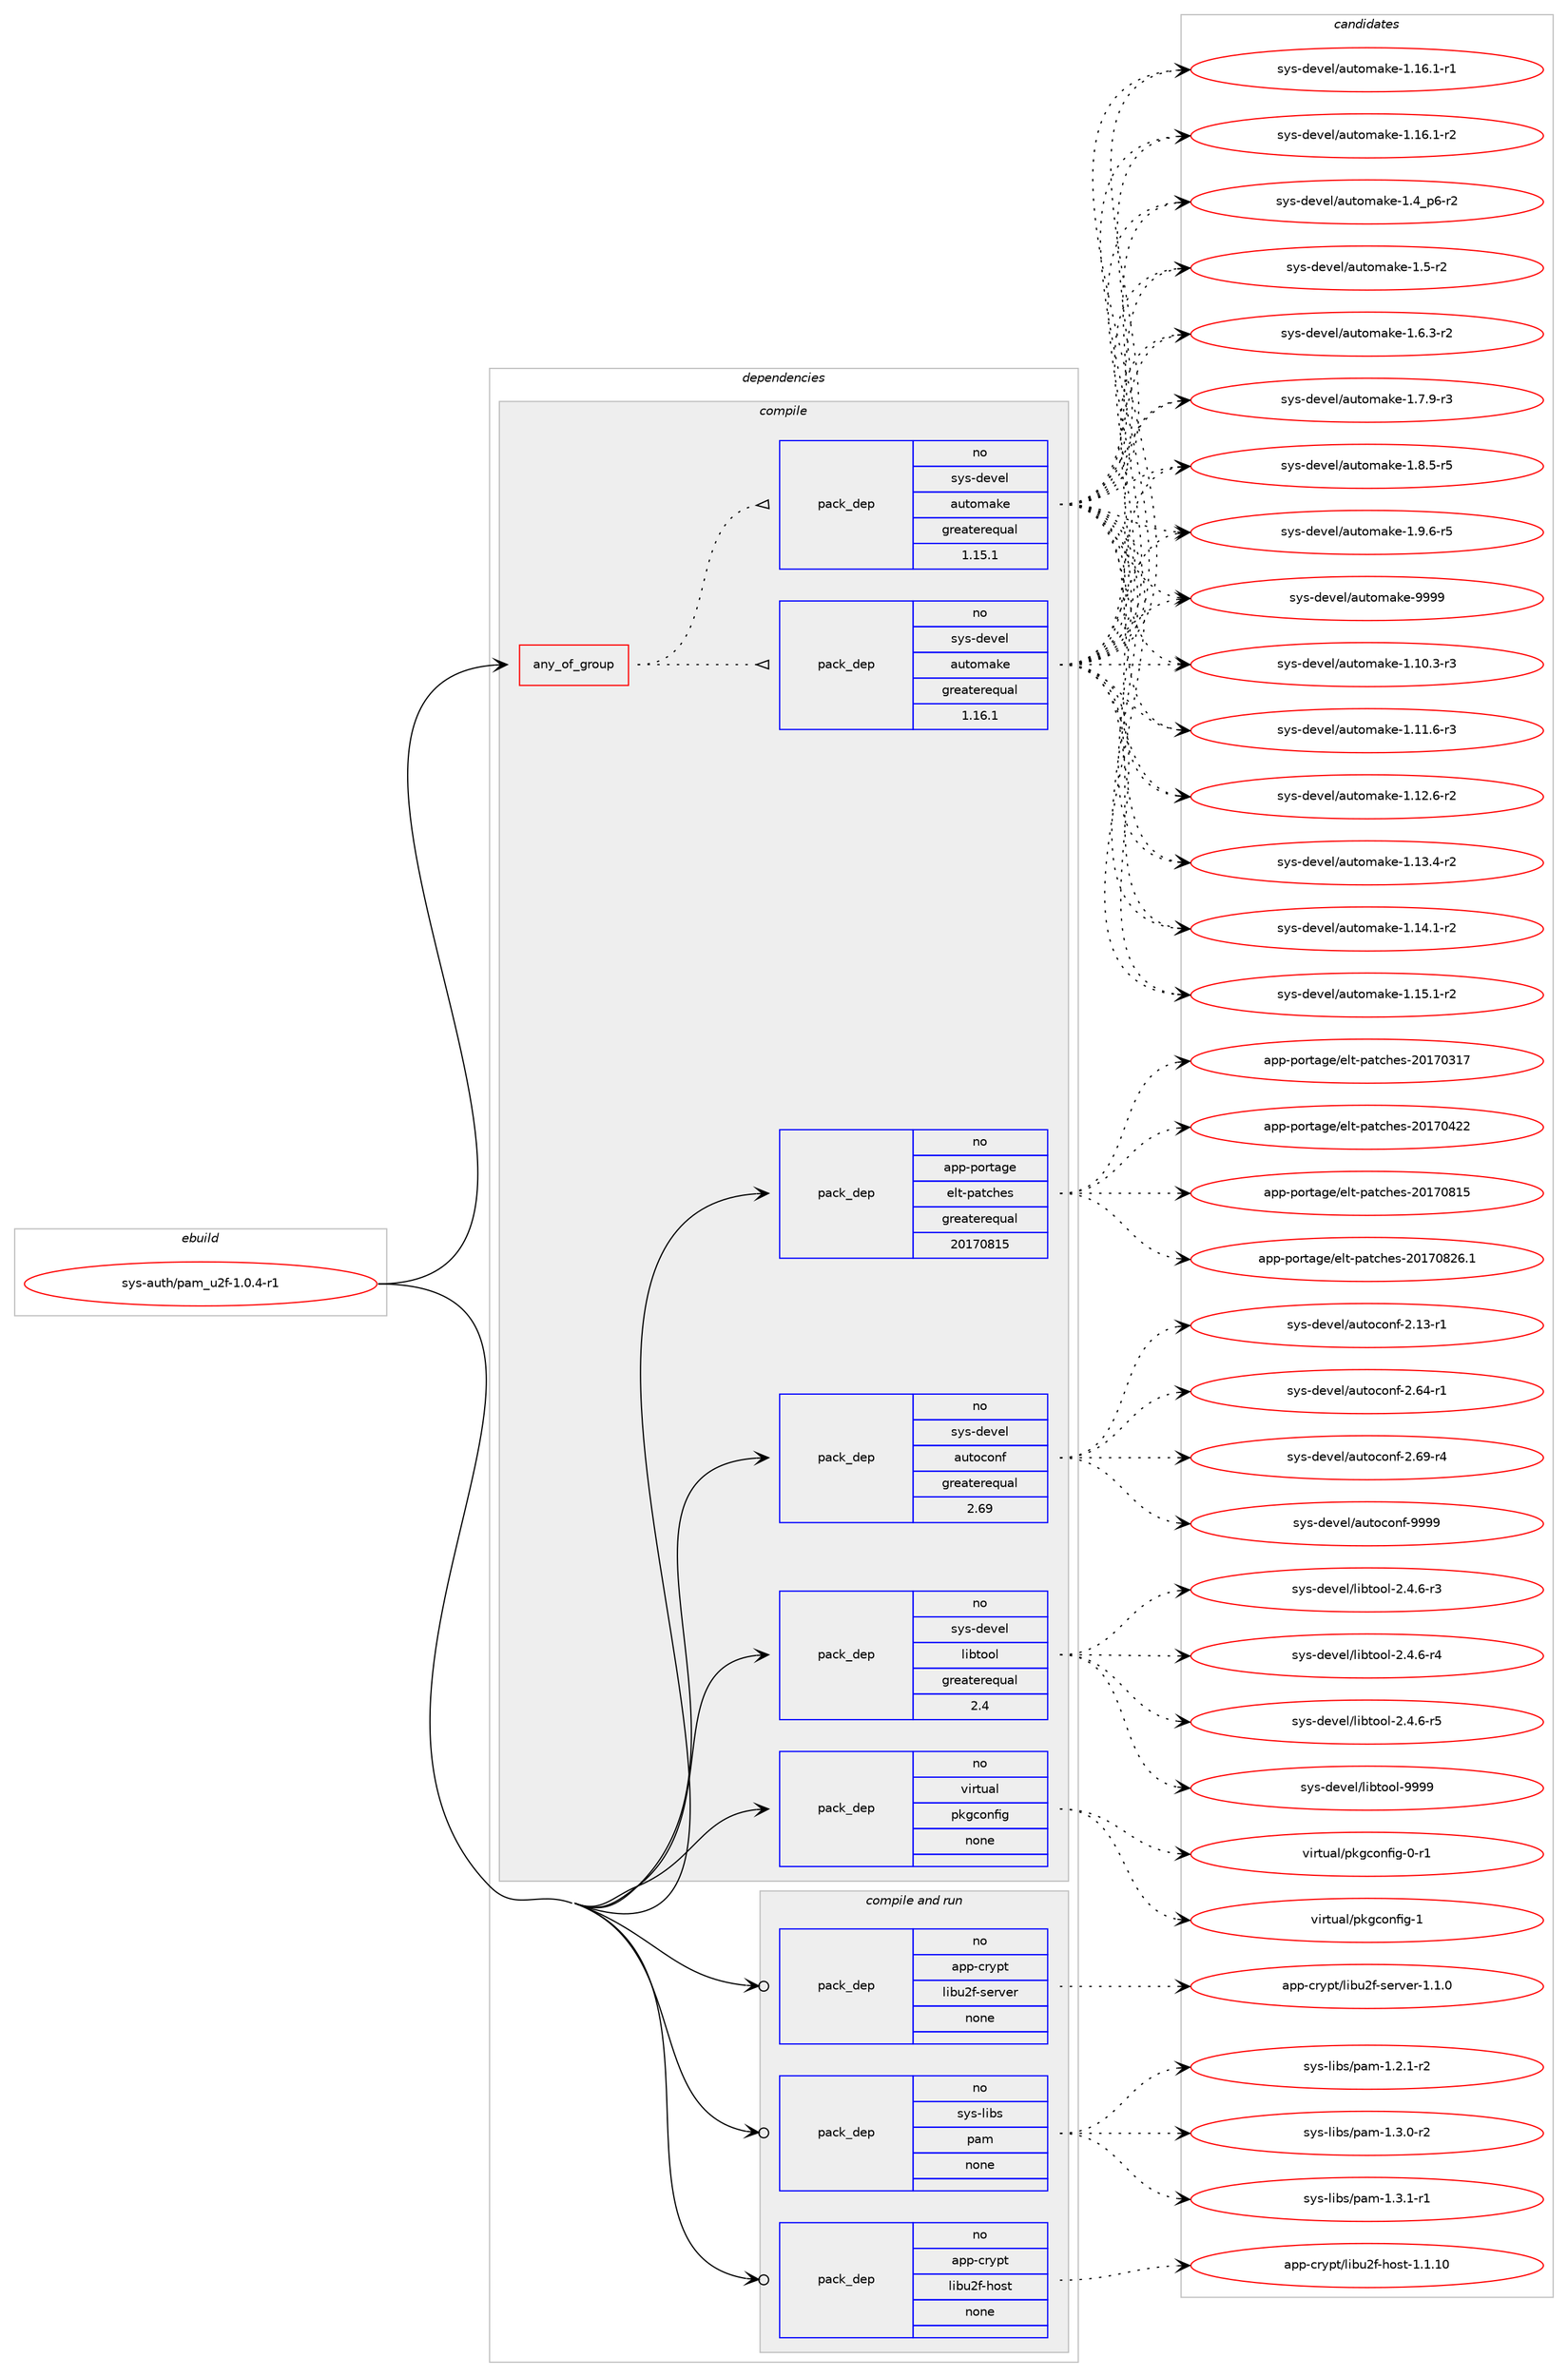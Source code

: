 digraph prolog {

# *************
# Graph options
# *************

newrank=true;
concentrate=true;
compound=true;
graph [rankdir=LR,fontname=Helvetica,fontsize=10,ranksep=1.5];#, ranksep=2.5, nodesep=0.2];
edge  [arrowhead=vee];
node  [fontname=Helvetica,fontsize=10];

# **********
# The ebuild
# **********

subgraph cluster_leftcol {
color=gray;
rank=same;
label=<<i>ebuild</i>>;
id [label="sys-auth/pam_u2f-1.0.4-r1", color=red, width=4, href="../sys-auth/pam_u2f-1.0.4-r1.svg"];
}

# ****************
# The dependencies
# ****************

subgraph cluster_midcol {
color=gray;
label=<<i>dependencies</i>>;
subgraph cluster_compile {
fillcolor="#eeeeee";
style=filled;
label=<<i>compile</i>>;
subgraph any14904 {
dependency880312 [label=<<TABLE BORDER="0" CELLBORDER="1" CELLSPACING="0" CELLPADDING="4"><TR><TD CELLPADDING="10">any_of_group</TD></TR></TABLE>>, shape=none, color=red];subgraph pack652832 {
dependency880313 [label=<<TABLE BORDER="0" CELLBORDER="1" CELLSPACING="0" CELLPADDING="4" WIDTH="220"><TR><TD ROWSPAN="6" CELLPADDING="30">pack_dep</TD></TR><TR><TD WIDTH="110">no</TD></TR><TR><TD>sys-devel</TD></TR><TR><TD>automake</TD></TR><TR><TD>greaterequal</TD></TR><TR><TD>1.16.1</TD></TR></TABLE>>, shape=none, color=blue];
}
dependency880312:e -> dependency880313:w [weight=20,style="dotted",arrowhead="oinv"];
subgraph pack652833 {
dependency880314 [label=<<TABLE BORDER="0" CELLBORDER="1" CELLSPACING="0" CELLPADDING="4" WIDTH="220"><TR><TD ROWSPAN="6" CELLPADDING="30">pack_dep</TD></TR><TR><TD WIDTH="110">no</TD></TR><TR><TD>sys-devel</TD></TR><TR><TD>automake</TD></TR><TR><TD>greaterequal</TD></TR><TR><TD>1.15.1</TD></TR></TABLE>>, shape=none, color=blue];
}
dependency880312:e -> dependency880314:w [weight=20,style="dotted",arrowhead="oinv"];
}
id:e -> dependency880312:w [weight=20,style="solid",arrowhead="vee"];
subgraph pack652834 {
dependency880315 [label=<<TABLE BORDER="0" CELLBORDER="1" CELLSPACING="0" CELLPADDING="4" WIDTH="220"><TR><TD ROWSPAN="6" CELLPADDING="30">pack_dep</TD></TR><TR><TD WIDTH="110">no</TD></TR><TR><TD>app-portage</TD></TR><TR><TD>elt-patches</TD></TR><TR><TD>greaterequal</TD></TR><TR><TD>20170815</TD></TR></TABLE>>, shape=none, color=blue];
}
id:e -> dependency880315:w [weight=20,style="solid",arrowhead="vee"];
subgraph pack652835 {
dependency880316 [label=<<TABLE BORDER="0" CELLBORDER="1" CELLSPACING="0" CELLPADDING="4" WIDTH="220"><TR><TD ROWSPAN="6" CELLPADDING="30">pack_dep</TD></TR><TR><TD WIDTH="110">no</TD></TR><TR><TD>sys-devel</TD></TR><TR><TD>autoconf</TD></TR><TR><TD>greaterequal</TD></TR><TR><TD>2.69</TD></TR></TABLE>>, shape=none, color=blue];
}
id:e -> dependency880316:w [weight=20,style="solid",arrowhead="vee"];
subgraph pack652836 {
dependency880317 [label=<<TABLE BORDER="0" CELLBORDER="1" CELLSPACING="0" CELLPADDING="4" WIDTH="220"><TR><TD ROWSPAN="6" CELLPADDING="30">pack_dep</TD></TR><TR><TD WIDTH="110">no</TD></TR><TR><TD>sys-devel</TD></TR><TR><TD>libtool</TD></TR><TR><TD>greaterequal</TD></TR><TR><TD>2.4</TD></TR></TABLE>>, shape=none, color=blue];
}
id:e -> dependency880317:w [weight=20,style="solid",arrowhead="vee"];
subgraph pack652837 {
dependency880318 [label=<<TABLE BORDER="0" CELLBORDER="1" CELLSPACING="0" CELLPADDING="4" WIDTH="220"><TR><TD ROWSPAN="6" CELLPADDING="30">pack_dep</TD></TR><TR><TD WIDTH="110">no</TD></TR><TR><TD>virtual</TD></TR><TR><TD>pkgconfig</TD></TR><TR><TD>none</TD></TR><TR><TD></TD></TR></TABLE>>, shape=none, color=blue];
}
id:e -> dependency880318:w [weight=20,style="solid",arrowhead="vee"];
}
subgraph cluster_compileandrun {
fillcolor="#eeeeee";
style=filled;
label=<<i>compile and run</i>>;
subgraph pack652838 {
dependency880319 [label=<<TABLE BORDER="0" CELLBORDER="1" CELLSPACING="0" CELLPADDING="4" WIDTH="220"><TR><TD ROWSPAN="6" CELLPADDING="30">pack_dep</TD></TR><TR><TD WIDTH="110">no</TD></TR><TR><TD>app-crypt</TD></TR><TR><TD>libu2f-host</TD></TR><TR><TD>none</TD></TR><TR><TD></TD></TR></TABLE>>, shape=none, color=blue];
}
id:e -> dependency880319:w [weight=20,style="solid",arrowhead="odotvee"];
subgraph pack652839 {
dependency880320 [label=<<TABLE BORDER="0" CELLBORDER="1" CELLSPACING="0" CELLPADDING="4" WIDTH="220"><TR><TD ROWSPAN="6" CELLPADDING="30">pack_dep</TD></TR><TR><TD WIDTH="110">no</TD></TR><TR><TD>app-crypt</TD></TR><TR><TD>libu2f-server</TD></TR><TR><TD>none</TD></TR><TR><TD></TD></TR></TABLE>>, shape=none, color=blue];
}
id:e -> dependency880320:w [weight=20,style="solid",arrowhead="odotvee"];
subgraph pack652840 {
dependency880321 [label=<<TABLE BORDER="0" CELLBORDER="1" CELLSPACING="0" CELLPADDING="4" WIDTH="220"><TR><TD ROWSPAN="6" CELLPADDING="30">pack_dep</TD></TR><TR><TD WIDTH="110">no</TD></TR><TR><TD>sys-libs</TD></TR><TR><TD>pam</TD></TR><TR><TD>none</TD></TR><TR><TD></TD></TR></TABLE>>, shape=none, color=blue];
}
id:e -> dependency880321:w [weight=20,style="solid",arrowhead="odotvee"];
}
subgraph cluster_run {
fillcolor="#eeeeee";
style=filled;
label=<<i>run</i>>;
}
}

# **************
# The candidates
# **************

subgraph cluster_choices {
rank=same;
color=gray;
label=<<i>candidates</i>>;

subgraph choice652832 {
color=black;
nodesep=1;
choice11512111545100101118101108479711711611110997107101454946494846514511451 [label="sys-devel/automake-1.10.3-r3", color=red, width=4,href="../sys-devel/automake-1.10.3-r3.svg"];
choice11512111545100101118101108479711711611110997107101454946494946544511451 [label="sys-devel/automake-1.11.6-r3", color=red, width=4,href="../sys-devel/automake-1.11.6-r3.svg"];
choice11512111545100101118101108479711711611110997107101454946495046544511450 [label="sys-devel/automake-1.12.6-r2", color=red, width=4,href="../sys-devel/automake-1.12.6-r2.svg"];
choice11512111545100101118101108479711711611110997107101454946495146524511450 [label="sys-devel/automake-1.13.4-r2", color=red, width=4,href="../sys-devel/automake-1.13.4-r2.svg"];
choice11512111545100101118101108479711711611110997107101454946495246494511450 [label="sys-devel/automake-1.14.1-r2", color=red, width=4,href="../sys-devel/automake-1.14.1-r2.svg"];
choice11512111545100101118101108479711711611110997107101454946495346494511450 [label="sys-devel/automake-1.15.1-r2", color=red, width=4,href="../sys-devel/automake-1.15.1-r2.svg"];
choice11512111545100101118101108479711711611110997107101454946495446494511449 [label="sys-devel/automake-1.16.1-r1", color=red, width=4,href="../sys-devel/automake-1.16.1-r1.svg"];
choice11512111545100101118101108479711711611110997107101454946495446494511450 [label="sys-devel/automake-1.16.1-r2", color=red, width=4,href="../sys-devel/automake-1.16.1-r2.svg"];
choice115121115451001011181011084797117116111109971071014549465295112544511450 [label="sys-devel/automake-1.4_p6-r2", color=red, width=4,href="../sys-devel/automake-1.4_p6-r2.svg"];
choice11512111545100101118101108479711711611110997107101454946534511450 [label="sys-devel/automake-1.5-r2", color=red, width=4,href="../sys-devel/automake-1.5-r2.svg"];
choice115121115451001011181011084797117116111109971071014549465446514511450 [label="sys-devel/automake-1.6.3-r2", color=red, width=4,href="../sys-devel/automake-1.6.3-r2.svg"];
choice115121115451001011181011084797117116111109971071014549465546574511451 [label="sys-devel/automake-1.7.9-r3", color=red, width=4,href="../sys-devel/automake-1.7.9-r3.svg"];
choice115121115451001011181011084797117116111109971071014549465646534511453 [label="sys-devel/automake-1.8.5-r5", color=red, width=4,href="../sys-devel/automake-1.8.5-r5.svg"];
choice115121115451001011181011084797117116111109971071014549465746544511453 [label="sys-devel/automake-1.9.6-r5", color=red, width=4,href="../sys-devel/automake-1.9.6-r5.svg"];
choice115121115451001011181011084797117116111109971071014557575757 [label="sys-devel/automake-9999", color=red, width=4,href="../sys-devel/automake-9999.svg"];
dependency880313:e -> choice11512111545100101118101108479711711611110997107101454946494846514511451:w [style=dotted,weight="100"];
dependency880313:e -> choice11512111545100101118101108479711711611110997107101454946494946544511451:w [style=dotted,weight="100"];
dependency880313:e -> choice11512111545100101118101108479711711611110997107101454946495046544511450:w [style=dotted,weight="100"];
dependency880313:e -> choice11512111545100101118101108479711711611110997107101454946495146524511450:w [style=dotted,weight="100"];
dependency880313:e -> choice11512111545100101118101108479711711611110997107101454946495246494511450:w [style=dotted,weight="100"];
dependency880313:e -> choice11512111545100101118101108479711711611110997107101454946495346494511450:w [style=dotted,weight="100"];
dependency880313:e -> choice11512111545100101118101108479711711611110997107101454946495446494511449:w [style=dotted,weight="100"];
dependency880313:e -> choice11512111545100101118101108479711711611110997107101454946495446494511450:w [style=dotted,weight="100"];
dependency880313:e -> choice115121115451001011181011084797117116111109971071014549465295112544511450:w [style=dotted,weight="100"];
dependency880313:e -> choice11512111545100101118101108479711711611110997107101454946534511450:w [style=dotted,weight="100"];
dependency880313:e -> choice115121115451001011181011084797117116111109971071014549465446514511450:w [style=dotted,weight="100"];
dependency880313:e -> choice115121115451001011181011084797117116111109971071014549465546574511451:w [style=dotted,weight="100"];
dependency880313:e -> choice115121115451001011181011084797117116111109971071014549465646534511453:w [style=dotted,weight="100"];
dependency880313:e -> choice115121115451001011181011084797117116111109971071014549465746544511453:w [style=dotted,weight="100"];
dependency880313:e -> choice115121115451001011181011084797117116111109971071014557575757:w [style=dotted,weight="100"];
}
subgraph choice652833 {
color=black;
nodesep=1;
choice11512111545100101118101108479711711611110997107101454946494846514511451 [label="sys-devel/automake-1.10.3-r3", color=red, width=4,href="../sys-devel/automake-1.10.3-r3.svg"];
choice11512111545100101118101108479711711611110997107101454946494946544511451 [label="sys-devel/automake-1.11.6-r3", color=red, width=4,href="../sys-devel/automake-1.11.6-r3.svg"];
choice11512111545100101118101108479711711611110997107101454946495046544511450 [label="sys-devel/automake-1.12.6-r2", color=red, width=4,href="../sys-devel/automake-1.12.6-r2.svg"];
choice11512111545100101118101108479711711611110997107101454946495146524511450 [label="sys-devel/automake-1.13.4-r2", color=red, width=4,href="../sys-devel/automake-1.13.4-r2.svg"];
choice11512111545100101118101108479711711611110997107101454946495246494511450 [label="sys-devel/automake-1.14.1-r2", color=red, width=4,href="../sys-devel/automake-1.14.1-r2.svg"];
choice11512111545100101118101108479711711611110997107101454946495346494511450 [label="sys-devel/automake-1.15.1-r2", color=red, width=4,href="../sys-devel/automake-1.15.1-r2.svg"];
choice11512111545100101118101108479711711611110997107101454946495446494511449 [label="sys-devel/automake-1.16.1-r1", color=red, width=4,href="../sys-devel/automake-1.16.1-r1.svg"];
choice11512111545100101118101108479711711611110997107101454946495446494511450 [label="sys-devel/automake-1.16.1-r2", color=red, width=4,href="../sys-devel/automake-1.16.1-r2.svg"];
choice115121115451001011181011084797117116111109971071014549465295112544511450 [label="sys-devel/automake-1.4_p6-r2", color=red, width=4,href="../sys-devel/automake-1.4_p6-r2.svg"];
choice11512111545100101118101108479711711611110997107101454946534511450 [label="sys-devel/automake-1.5-r2", color=red, width=4,href="../sys-devel/automake-1.5-r2.svg"];
choice115121115451001011181011084797117116111109971071014549465446514511450 [label="sys-devel/automake-1.6.3-r2", color=red, width=4,href="../sys-devel/automake-1.6.3-r2.svg"];
choice115121115451001011181011084797117116111109971071014549465546574511451 [label="sys-devel/automake-1.7.9-r3", color=red, width=4,href="../sys-devel/automake-1.7.9-r3.svg"];
choice115121115451001011181011084797117116111109971071014549465646534511453 [label="sys-devel/automake-1.8.5-r5", color=red, width=4,href="../sys-devel/automake-1.8.5-r5.svg"];
choice115121115451001011181011084797117116111109971071014549465746544511453 [label="sys-devel/automake-1.9.6-r5", color=red, width=4,href="../sys-devel/automake-1.9.6-r5.svg"];
choice115121115451001011181011084797117116111109971071014557575757 [label="sys-devel/automake-9999", color=red, width=4,href="../sys-devel/automake-9999.svg"];
dependency880314:e -> choice11512111545100101118101108479711711611110997107101454946494846514511451:w [style=dotted,weight="100"];
dependency880314:e -> choice11512111545100101118101108479711711611110997107101454946494946544511451:w [style=dotted,weight="100"];
dependency880314:e -> choice11512111545100101118101108479711711611110997107101454946495046544511450:w [style=dotted,weight="100"];
dependency880314:e -> choice11512111545100101118101108479711711611110997107101454946495146524511450:w [style=dotted,weight="100"];
dependency880314:e -> choice11512111545100101118101108479711711611110997107101454946495246494511450:w [style=dotted,weight="100"];
dependency880314:e -> choice11512111545100101118101108479711711611110997107101454946495346494511450:w [style=dotted,weight="100"];
dependency880314:e -> choice11512111545100101118101108479711711611110997107101454946495446494511449:w [style=dotted,weight="100"];
dependency880314:e -> choice11512111545100101118101108479711711611110997107101454946495446494511450:w [style=dotted,weight="100"];
dependency880314:e -> choice115121115451001011181011084797117116111109971071014549465295112544511450:w [style=dotted,weight="100"];
dependency880314:e -> choice11512111545100101118101108479711711611110997107101454946534511450:w [style=dotted,weight="100"];
dependency880314:e -> choice115121115451001011181011084797117116111109971071014549465446514511450:w [style=dotted,weight="100"];
dependency880314:e -> choice115121115451001011181011084797117116111109971071014549465546574511451:w [style=dotted,weight="100"];
dependency880314:e -> choice115121115451001011181011084797117116111109971071014549465646534511453:w [style=dotted,weight="100"];
dependency880314:e -> choice115121115451001011181011084797117116111109971071014549465746544511453:w [style=dotted,weight="100"];
dependency880314:e -> choice115121115451001011181011084797117116111109971071014557575757:w [style=dotted,weight="100"];
}
subgraph choice652834 {
color=black;
nodesep=1;
choice97112112451121111141169710310147101108116451129711699104101115455048495548514955 [label="app-portage/elt-patches-20170317", color=red, width=4,href="../app-portage/elt-patches-20170317.svg"];
choice97112112451121111141169710310147101108116451129711699104101115455048495548525050 [label="app-portage/elt-patches-20170422", color=red, width=4,href="../app-portage/elt-patches-20170422.svg"];
choice97112112451121111141169710310147101108116451129711699104101115455048495548564953 [label="app-portage/elt-patches-20170815", color=red, width=4,href="../app-portage/elt-patches-20170815.svg"];
choice971121124511211111411697103101471011081164511297116991041011154550484955485650544649 [label="app-portage/elt-patches-20170826.1", color=red, width=4,href="../app-portage/elt-patches-20170826.1.svg"];
dependency880315:e -> choice97112112451121111141169710310147101108116451129711699104101115455048495548514955:w [style=dotted,weight="100"];
dependency880315:e -> choice97112112451121111141169710310147101108116451129711699104101115455048495548525050:w [style=dotted,weight="100"];
dependency880315:e -> choice97112112451121111141169710310147101108116451129711699104101115455048495548564953:w [style=dotted,weight="100"];
dependency880315:e -> choice971121124511211111411697103101471011081164511297116991041011154550484955485650544649:w [style=dotted,weight="100"];
}
subgraph choice652835 {
color=black;
nodesep=1;
choice1151211154510010111810110847971171161119911111010245504649514511449 [label="sys-devel/autoconf-2.13-r1", color=red, width=4,href="../sys-devel/autoconf-2.13-r1.svg"];
choice1151211154510010111810110847971171161119911111010245504654524511449 [label="sys-devel/autoconf-2.64-r1", color=red, width=4,href="../sys-devel/autoconf-2.64-r1.svg"];
choice1151211154510010111810110847971171161119911111010245504654574511452 [label="sys-devel/autoconf-2.69-r4", color=red, width=4,href="../sys-devel/autoconf-2.69-r4.svg"];
choice115121115451001011181011084797117116111991111101024557575757 [label="sys-devel/autoconf-9999", color=red, width=4,href="../sys-devel/autoconf-9999.svg"];
dependency880316:e -> choice1151211154510010111810110847971171161119911111010245504649514511449:w [style=dotted,weight="100"];
dependency880316:e -> choice1151211154510010111810110847971171161119911111010245504654524511449:w [style=dotted,weight="100"];
dependency880316:e -> choice1151211154510010111810110847971171161119911111010245504654574511452:w [style=dotted,weight="100"];
dependency880316:e -> choice115121115451001011181011084797117116111991111101024557575757:w [style=dotted,weight="100"];
}
subgraph choice652836 {
color=black;
nodesep=1;
choice1151211154510010111810110847108105981161111111084550465246544511451 [label="sys-devel/libtool-2.4.6-r3", color=red, width=4,href="../sys-devel/libtool-2.4.6-r3.svg"];
choice1151211154510010111810110847108105981161111111084550465246544511452 [label="sys-devel/libtool-2.4.6-r4", color=red, width=4,href="../sys-devel/libtool-2.4.6-r4.svg"];
choice1151211154510010111810110847108105981161111111084550465246544511453 [label="sys-devel/libtool-2.4.6-r5", color=red, width=4,href="../sys-devel/libtool-2.4.6-r5.svg"];
choice1151211154510010111810110847108105981161111111084557575757 [label="sys-devel/libtool-9999", color=red, width=4,href="../sys-devel/libtool-9999.svg"];
dependency880317:e -> choice1151211154510010111810110847108105981161111111084550465246544511451:w [style=dotted,weight="100"];
dependency880317:e -> choice1151211154510010111810110847108105981161111111084550465246544511452:w [style=dotted,weight="100"];
dependency880317:e -> choice1151211154510010111810110847108105981161111111084550465246544511453:w [style=dotted,weight="100"];
dependency880317:e -> choice1151211154510010111810110847108105981161111111084557575757:w [style=dotted,weight="100"];
}
subgraph choice652837 {
color=black;
nodesep=1;
choice11810511411611797108471121071039911111010210510345484511449 [label="virtual/pkgconfig-0-r1", color=red, width=4,href="../virtual/pkgconfig-0-r1.svg"];
choice1181051141161179710847112107103991111101021051034549 [label="virtual/pkgconfig-1", color=red, width=4,href="../virtual/pkgconfig-1.svg"];
dependency880318:e -> choice11810511411611797108471121071039911111010210510345484511449:w [style=dotted,weight="100"];
dependency880318:e -> choice1181051141161179710847112107103991111101021051034549:w [style=dotted,weight="100"];
}
subgraph choice652838 {
color=black;
nodesep=1;
choice9711211245991141211121164710810598117501024510411111511645494649464948 [label="app-crypt/libu2f-host-1.1.10", color=red, width=4,href="../app-crypt/libu2f-host-1.1.10.svg"];
dependency880319:e -> choice9711211245991141211121164710810598117501024510411111511645494649464948:w [style=dotted,weight="100"];
}
subgraph choice652839 {
color=black;
nodesep=1;
choice97112112459911412111211647108105981175010245115101114118101114454946494648 [label="app-crypt/libu2f-server-1.1.0", color=red, width=4,href="../app-crypt/libu2f-server-1.1.0.svg"];
dependency880320:e -> choice97112112459911412111211647108105981175010245115101114118101114454946494648:w [style=dotted,weight="100"];
}
subgraph choice652840 {
color=black;
nodesep=1;
choice115121115451081059811547112971094549465046494511450 [label="sys-libs/pam-1.2.1-r2", color=red, width=4,href="../sys-libs/pam-1.2.1-r2.svg"];
choice115121115451081059811547112971094549465146484511450 [label="sys-libs/pam-1.3.0-r2", color=red, width=4,href="../sys-libs/pam-1.3.0-r2.svg"];
choice115121115451081059811547112971094549465146494511449 [label="sys-libs/pam-1.3.1-r1", color=red, width=4,href="../sys-libs/pam-1.3.1-r1.svg"];
dependency880321:e -> choice115121115451081059811547112971094549465046494511450:w [style=dotted,weight="100"];
dependency880321:e -> choice115121115451081059811547112971094549465146484511450:w [style=dotted,weight="100"];
dependency880321:e -> choice115121115451081059811547112971094549465146494511449:w [style=dotted,weight="100"];
}
}

}
